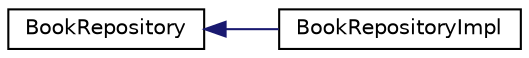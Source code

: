 digraph "Graphical Class Hierarchy"
{
  edge [fontname="Helvetica",fontsize="10",labelfontname="Helvetica",labelfontsize="10"];
  node [fontname="Helvetica",fontsize="10",shape=record];
  rankdir="LR";
  Node0 [label="BookRepository",height=0.2,width=0.4,color="black", fillcolor="white", style="filled",URL="$de/dd9/classBookRepository.html"];
  Node0 -> Node1 [dir="back",color="midnightblue",fontsize="10",style="solid",fontname="Helvetica"];
  Node1 [label="BookRepositoryImpl",height=0.2,width=0.4,color="black", fillcolor="white", style="filled",URL="$d7/dd2/classBookRepositoryImpl.html"];
}
